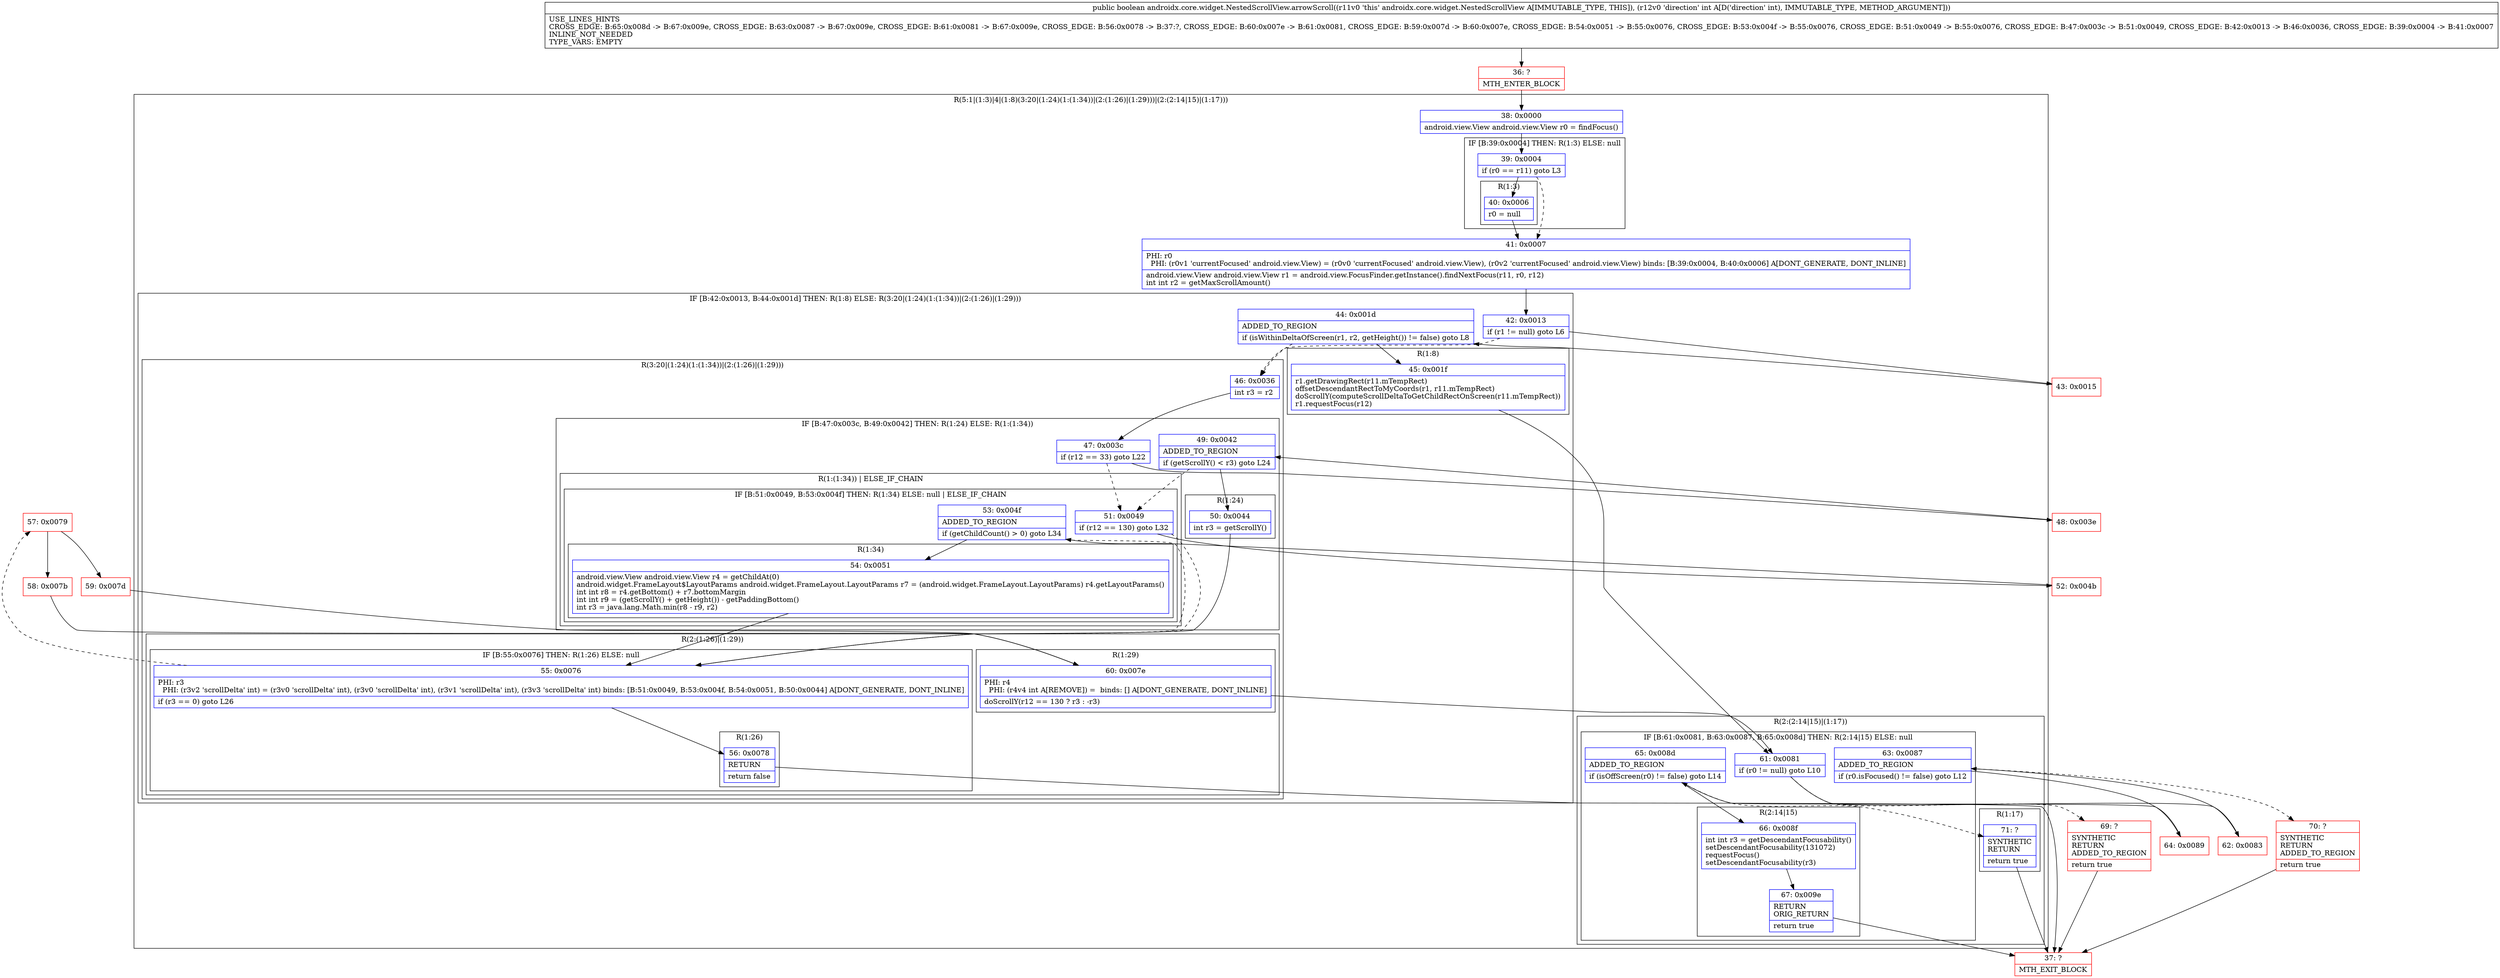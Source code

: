 digraph "CFG forandroidx.core.widget.NestedScrollView.arrowScroll(I)Z" {
subgraph cluster_Region_409709757 {
label = "R(5:1|(1:3)|4|(1:8)(3:20|(1:24)(1:(1:34))|(2:(1:26)|(1:29)))|(2:(2:14|15)|(1:17)))";
node [shape=record,color=blue];
Node_38 [shape=record,label="{38\:\ 0x0000|android.view.View android.view.View r0 = findFocus()\l}"];
subgraph cluster_IfRegion_580566746 {
label = "IF [B:39:0x0004] THEN: R(1:3) ELSE: null";
node [shape=record,color=blue];
Node_39 [shape=record,label="{39\:\ 0x0004|if (r0 == r11) goto L3\l}"];
subgraph cluster_Region_1495477168 {
label = "R(1:3)";
node [shape=record,color=blue];
Node_40 [shape=record,label="{40\:\ 0x0006|r0 = null\l}"];
}
}
Node_41 [shape=record,label="{41\:\ 0x0007|PHI: r0 \l  PHI: (r0v1 'currentFocused' android.view.View) = (r0v0 'currentFocused' android.view.View), (r0v2 'currentFocused' android.view.View) binds: [B:39:0x0004, B:40:0x0006] A[DONT_GENERATE, DONT_INLINE]\l|android.view.View android.view.View r1 = android.view.FocusFinder.getInstance().findNextFocus(r11, r0, r12)\lint int r2 = getMaxScrollAmount()\l}"];
subgraph cluster_IfRegion_1824993292 {
label = "IF [B:42:0x0013, B:44:0x001d] THEN: R(1:8) ELSE: R(3:20|(1:24)(1:(1:34))|(2:(1:26)|(1:29)))";
node [shape=record,color=blue];
Node_42 [shape=record,label="{42\:\ 0x0013|if (r1 != null) goto L6\l}"];
Node_44 [shape=record,label="{44\:\ 0x001d|ADDED_TO_REGION\l|if (isWithinDeltaOfScreen(r1, r2, getHeight()) != false) goto L8\l}"];
subgraph cluster_Region_754575503 {
label = "R(1:8)";
node [shape=record,color=blue];
Node_45 [shape=record,label="{45\:\ 0x001f|r1.getDrawingRect(r11.mTempRect)\loffsetDescendantRectToMyCoords(r1, r11.mTempRect)\ldoScrollY(computeScrollDeltaToGetChildRectOnScreen(r11.mTempRect))\lr1.requestFocus(r12)\l}"];
}
subgraph cluster_Region_1541599140 {
label = "R(3:20|(1:24)(1:(1:34))|(2:(1:26)|(1:29)))";
node [shape=record,color=blue];
Node_46 [shape=record,label="{46\:\ 0x0036|int r3 = r2\l}"];
subgraph cluster_IfRegion_664205730 {
label = "IF [B:47:0x003c, B:49:0x0042] THEN: R(1:24) ELSE: R(1:(1:34))";
node [shape=record,color=blue];
Node_47 [shape=record,label="{47\:\ 0x003c|if (r12 == 33) goto L22\l}"];
Node_49 [shape=record,label="{49\:\ 0x0042|ADDED_TO_REGION\l|if (getScrollY() \< r3) goto L24\l}"];
subgraph cluster_Region_1154014244 {
label = "R(1:24)";
node [shape=record,color=blue];
Node_50 [shape=record,label="{50\:\ 0x0044|int r3 = getScrollY()\l}"];
}
subgraph cluster_Region_1443944632 {
label = "R(1:(1:34)) | ELSE_IF_CHAIN\l";
node [shape=record,color=blue];
subgraph cluster_IfRegion_183148564 {
label = "IF [B:51:0x0049, B:53:0x004f] THEN: R(1:34) ELSE: null | ELSE_IF_CHAIN\l";
node [shape=record,color=blue];
Node_51 [shape=record,label="{51\:\ 0x0049|if (r12 == 130) goto L32\l}"];
Node_53 [shape=record,label="{53\:\ 0x004f|ADDED_TO_REGION\l|if (getChildCount() \> 0) goto L34\l}"];
subgraph cluster_Region_299551043 {
label = "R(1:34)";
node [shape=record,color=blue];
Node_54 [shape=record,label="{54\:\ 0x0051|android.view.View android.view.View r4 = getChildAt(0)\landroid.widget.FrameLayout$LayoutParams android.widget.FrameLayout.LayoutParams r7 = (android.widget.FrameLayout.LayoutParams) r4.getLayoutParams()\lint int r8 = r4.getBottom() + r7.bottomMargin\lint int r9 = (getScrollY() + getHeight()) \- getPaddingBottom()\lint r3 = java.lang.Math.min(r8 \- r9, r2)\l}"];
}
}
}
}
subgraph cluster_Region_1755975720 {
label = "R(2:(1:26)|(1:29))";
node [shape=record,color=blue];
subgraph cluster_IfRegion_1799732539 {
label = "IF [B:55:0x0076] THEN: R(1:26) ELSE: null";
node [shape=record,color=blue];
Node_55 [shape=record,label="{55\:\ 0x0076|PHI: r3 \l  PHI: (r3v2 'scrollDelta' int) = (r3v0 'scrollDelta' int), (r3v0 'scrollDelta' int), (r3v1 'scrollDelta' int), (r3v3 'scrollDelta' int) binds: [B:51:0x0049, B:53:0x004f, B:54:0x0051, B:50:0x0044] A[DONT_GENERATE, DONT_INLINE]\l|if (r3 == 0) goto L26\l}"];
subgraph cluster_Region_2106012593 {
label = "R(1:26)";
node [shape=record,color=blue];
Node_56 [shape=record,label="{56\:\ 0x0078|RETURN\l|return false\l}"];
}
}
subgraph cluster_Region_739434945 {
label = "R(1:29)";
node [shape=record,color=blue];
Node_60 [shape=record,label="{60\:\ 0x007e|PHI: r4 \l  PHI: (r4v4 int A[REMOVE]) =  binds: [] A[DONT_GENERATE, DONT_INLINE]\l|doScrollY(r12 == 130 ? r3 : \-r3)\l}"];
}
}
}
}
subgraph cluster_Region_763556257 {
label = "R(2:(2:14|15)|(1:17))";
node [shape=record,color=blue];
subgraph cluster_IfRegion_697073604 {
label = "IF [B:61:0x0081, B:63:0x0087, B:65:0x008d] THEN: R(2:14|15) ELSE: null";
node [shape=record,color=blue];
Node_61 [shape=record,label="{61\:\ 0x0081|if (r0 != null) goto L10\l}"];
Node_63 [shape=record,label="{63\:\ 0x0087|ADDED_TO_REGION\l|if (r0.isFocused() != false) goto L12\l}"];
Node_65 [shape=record,label="{65\:\ 0x008d|ADDED_TO_REGION\l|if (isOffScreen(r0) != false) goto L14\l}"];
subgraph cluster_Region_775500187 {
label = "R(2:14|15)";
node [shape=record,color=blue];
Node_66 [shape=record,label="{66\:\ 0x008f|int int r3 = getDescendantFocusability()\lsetDescendantFocusability(131072)\lrequestFocus()\lsetDescendantFocusability(r3)\l}"];
Node_67 [shape=record,label="{67\:\ 0x009e|RETURN\lORIG_RETURN\l|return true\l}"];
}
}
subgraph cluster_Region_1916210693 {
label = "R(1:17)";
node [shape=record,color=blue];
Node_71 [shape=record,label="{71\:\ ?|SYNTHETIC\lRETURN\l|return true\l}"];
}
}
}
Node_36 [shape=record,color=red,label="{36\:\ ?|MTH_ENTER_BLOCK\l}"];
Node_43 [shape=record,color=red,label="{43\:\ 0x0015}"];
Node_62 [shape=record,color=red,label="{62\:\ 0x0083}"];
Node_64 [shape=record,color=red,label="{64\:\ 0x0089}"];
Node_37 [shape=record,color=red,label="{37\:\ ?|MTH_EXIT_BLOCK\l}"];
Node_70 [shape=record,color=red,label="{70\:\ ?|SYNTHETIC\lRETURN\lADDED_TO_REGION\l|return true\l}"];
Node_69 [shape=record,color=red,label="{69\:\ ?|SYNTHETIC\lRETURN\lADDED_TO_REGION\l|return true\l}"];
Node_48 [shape=record,color=red,label="{48\:\ 0x003e}"];
Node_57 [shape=record,color=red,label="{57\:\ 0x0079}"];
Node_58 [shape=record,color=red,label="{58\:\ 0x007b}"];
Node_59 [shape=record,color=red,label="{59\:\ 0x007d}"];
Node_52 [shape=record,color=red,label="{52\:\ 0x004b}"];
MethodNode[shape=record,label="{public boolean androidx.core.widget.NestedScrollView.arrowScroll((r11v0 'this' androidx.core.widget.NestedScrollView A[IMMUTABLE_TYPE, THIS]), (r12v0 'direction' int A[D('direction' int), IMMUTABLE_TYPE, METHOD_ARGUMENT]))  | USE_LINES_HINTS\lCROSS_EDGE: B:65:0x008d \-\> B:67:0x009e, CROSS_EDGE: B:63:0x0087 \-\> B:67:0x009e, CROSS_EDGE: B:61:0x0081 \-\> B:67:0x009e, CROSS_EDGE: B:56:0x0078 \-\> B:37:?, CROSS_EDGE: B:60:0x007e \-\> B:61:0x0081, CROSS_EDGE: B:59:0x007d \-\> B:60:0x007e, CROSS_EDGE: B:54:0x0051 \-\> B:55:0x0076, CROSS_EDGE: B:53:0x004f \-\> B:55:0x0076, CROSS_EDGE: B:51:0x0049 \-\> B:55:0x0076, CROSS_EDGE: B:47:0x003c \-\> B:51:0x0049, CROSS_EDGE: B:42:0x0013 \-\> B:46:0x0036, CROSS_EDGE: B:39:0x0004 \-\> B:41:0x0007\lINLINE_NOT_NEEDED\lTYPE_VARS: EMPTY\l}"];
MethodNode -> Node_36;Node_38 -> Node_39;
Node_39 -> Node_40;
Node_39 -> Node_41[style=dashed];
Node_40 -> Node_41;
Node_41 -> Node_42;
Node_42 -> Node_43;
Node_42 -> Node_46[style=dashed];
Node_44 -> Node_45;
Node_44 -> Node_46[style=dashed];
Node_45 -> Node_61;
Node_46 -> Node_47;
Node_47 -> Node_48;
Node_47 -> Node_51[style=dashed];
Node_49 -> Node_50;
Node_49 -> Node_51[style=dashed];
Node_50 -> Node_55;
Node_51 -> Node_52;
Node_51 -> Node_55[style=dashed];
Node_53 -> Node_54;
Node_53 -> Node_55[style=dashed];
Node_54 -> Node_55;
Node_55 -> Node_56;
Node_55 -> Node_57[style=dashed];
Node_56 -> Node_37;
Node_60 -> Node_61;
Node_61 -> Node_62;
Node_61 -> Node_69[style=dashed];
Node_63 -> Node_64;
Node_63 -> Node_70[style=dashed];
Node_65 -> Node_66;
Node_65 -> Node_71[style=dashed];
Node_66 -> Node_67;
Node_67 -> Node_37;
Node_71 -> Node_37;
Node_36 -> Node_38;
Node_43 -> Node_44;
Node_62 -> Node_63;
Node_64 -> Node_65;
Node_70 -> Node_37;
Node_69 -> Node_37;
Node_48 -> Node_49;
Node_57 -> Node_58;
Node_57 -> Node_59;
Node_58 -> Node_60;
Node_59 -> Node_60;
Node_52 -> Node_53;
}

